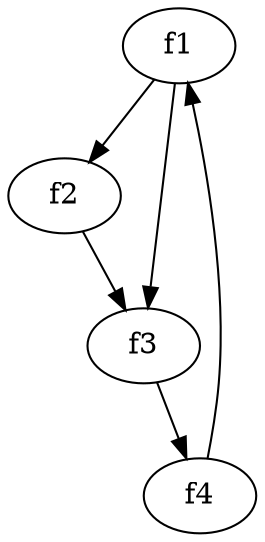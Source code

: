 strict digraph  {
f1;
f2;
f3;
f4;
f1 -> f3  [weight=2];
f1 -> f2  [weight=2];
f2 -> f3  [weight=2];
f3 -> f4  [weight=2];
f4 -> f1  [weight=2];
}
